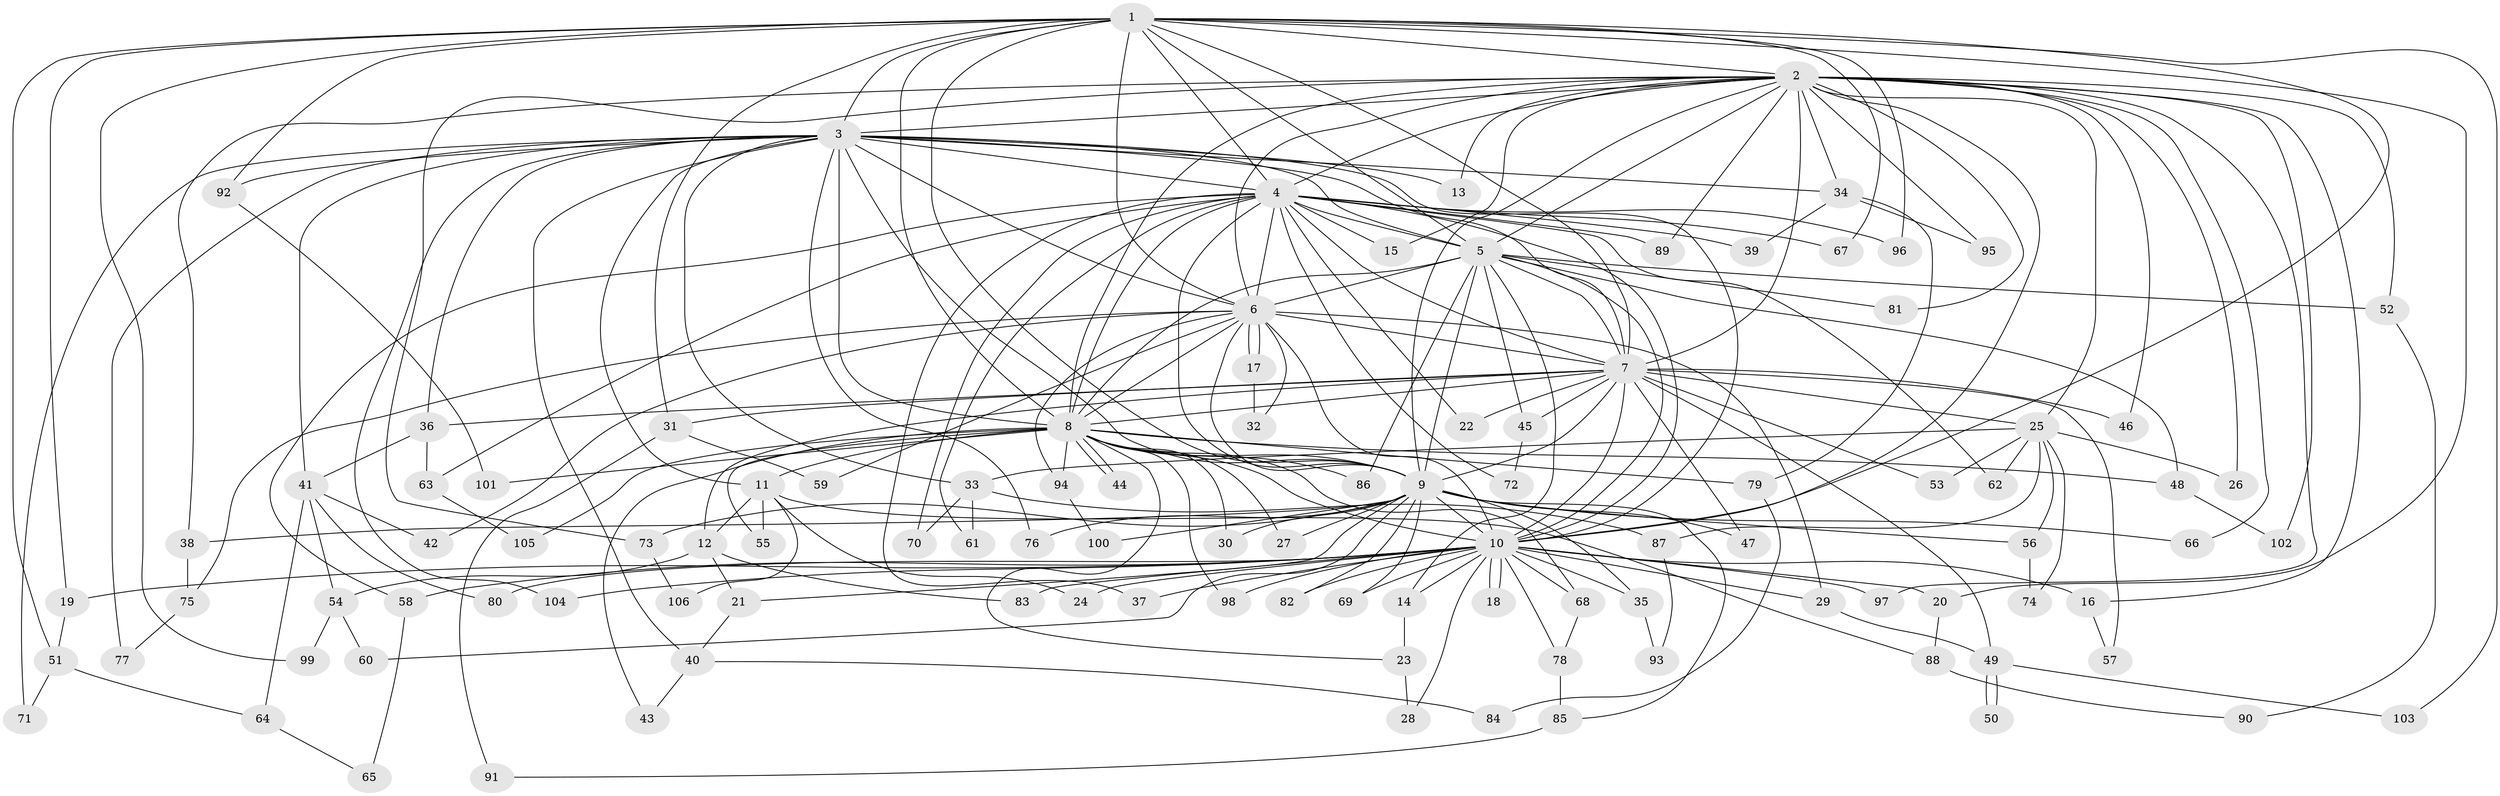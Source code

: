 // coarse degree distribution, {31: 0.011494252873563218, 22: 0.034482758620689655, 19: 0.011494252873563218, 14: 0.011494252873563218, 16: 0.011494252873563218, 23: 0.011494252873563218, 28: 0.011494252873563218, 7: 0.022988505747126436, 5: 0.04597701149425287, 2: 0.5172413793103449, 3: 0.22988505747126436, 4: 0.04597701149425287, 1: 0.034482758620689655}
// Generated by graph-tools (version 1.1) at 2025/41/03/06/25 10:41:41]
// undirected, 106 vertices, 237 edges
graph export_dot {
graph [start="1"]
  node [color=gray90,style=filled];
  1;
  2;
  3;
  4;
  5;
  6;
  7;
  8;
  9;
  10;
  11;
  12;
  13;
  14;
  15;
  16;
  17;
  18;
  19;
  20;
  21;
  22;
  23;
  24;
  25;
  26;
  27;
  28;
  29;
  30;
  31;
  32;
  33;
  34;
  35;
  36;
  37;
  38;
  39;
  40;
  41;
  42;
  43;
  44;
  45;
  46;
  47;
  48;
  49;
  50;
  51;
  52;
  53;
  54;
  55;
  56;
  57;
  58;
  59;
  60;
  61;
  62;
  63;
  64;
  65;
  66;
  67;
  68;
  69;
  70;
  71;
  72;
  73;
  74;
  75;
  76;
  77;
  78;
  79;
  80;
  81;
  82;
  83;
  84;
  85;
  86;
  87;
  88;
  89;
  90;
  91;
  92;
  93;
  94;
  95;
  96;
  97;
  98;
  99;
  100;
  101;
  102;
  103;
  104;
  105;
  106;
  1 -- 2;
  1 -- 3;
  1 -- 4;
  1 -- 5;
  1 -- 6;
  1 -- 7;
  1 -- 8;
  1 -- 9;
  1 -- 10;
  1 -- 19;
  1 -- 20;
  1 -- 31;
  1 -- 51;
  1 -- 67;
  1 -- 92;
  1 -- 96;
  1 -- 99;
  1 -- 103;
  2 -- 3;
  2 -- 4;
  2 -- 5;
  2 -- 6;
  2 -- 7;
  2 -- 8;
  2 -- 9;
  2 -- 10;
  2 -- 13;
  2 -- 15;
  2 -- 16;
  2 -- 25;
  2 -- 26;
  2 -- 34;
  2 -- 38;
  2 -- 46;
  2 -- 52;
  2 -- 66;
  2 -- 73;
  2 -- 81;
  2 -- 89;
  2 -- 95;
  2 -- 97;
  2 -- 102;
  3 -- 4;
  3 -- 5;
  3 -- 6;
  3 -- 7;
  3 -- 8;
  3 -- 9;
  3 -- 10;
  3 -- 11;
  3 -- 13;
  3 -- 33;
  3 -- 34;
  3 -- 36;
  3 -- 40;
  3 -- 41;
  3 -- 71;
  3 -- 76;
  3 -- 77;
  3 -- 92;
  3 -- 104;
  4 -- 5;
  4 -- 6;
  4 -- 7;
  4 -- 8;
  4 -- 9;
  4 -- 10;
  4 -- 15;
  4 -- 22;
  4 -- 37;
  4 -- 39;
  4 -- 58;
  4 -- 61;
  4 -- 62;
  4 -- 63;
  4 -- 67;
  4 -- 70;
  4 -- 72;
  4 -- 89;
  4 -- 96;
  5 -- 6;
  5 -- 7;
  5 -- 8;
  5 -- 9;
  5 -- 10;
  5 -- 14;
  5 -- 45;
  5 -- 48;
  5 -- 52;
  5 -- 81;
  5 -- 86;
  6 -- 7;
  6 -- 8;
  6 -- 9;
  6 -- 10;
  6 -- 17;
  6 -- 17;
  6 -- 29;
  6 -- 32;
  6 -- 42;
  6 -- 59;
  6 -- 75;
  6 -- 94;
  7 -- 8;
  7 -- 9;
  7 -- 10;
  7 -- 12;
  7 -- 22;
  7 -- 25;
  7 -- 31;
  7 -- 36;
  7 -- 45;
  7 -- 46;
  7 -- 47;
  7 -- 49;
  7 -- 53;
  7 -- 57;
  8 -- 9;
  8 -- 10;
  8 -- 11;
  8 -- 23;
  8 -- 27;
  8 -- 30;
  8 -- 43;
  8 -- 44;
  8 -- 44;
  8 -- 48;
  8 -- 55;
  8 -- 68;
  8 -- 79;
  8 -- 86;
  8 -- 94;
  8 -- 98;
  8 -- 101;
  8 -- 105;
  9 -- 10;
  9 -- 21;
  9 -- 27;
  9 -- 30;
  9 -- 35;
  9 -- 38;
  9 -- 47;
  9 -- 56;
  9 -- 60;
  9 -- 66;
  9 -- 69;
  9 -- 73;
  9 -- 76;
  9 -- 82;
  9 -- 85;
  9 -- 100;
  10 -- 14;
  10 -- 16;
  10 -- 18;
  10 -- 18;
  10 -- 19;
  10 -- 20;
  10 -- 24;
  10 -- 28;
  10 -- 29;
  10 -- 35;
  10 -- 37;
  10 -- 58;
  10 -- 68;
  10 -- 69;
  10 -- 78;
  10 -- 80;
  10 -- 82;
  10 -- 83;
  10 -- 97;
  10 -- 98;
  10 -- 104;
  11 -- 12;
  11 -- 24;
  11 -- 55;
  11 -- 88;
  11 -- 106;
  12 -- 21;
  12 -- 54;
  12 -- 83;
  14 -- 23;
  16 -- 57;
  17 -- 32;
  19 -- 51;
  20 -- 88;
  21 -- 40;
  23 -- 28;
  25 -- 26;
  25 -- 33;
  25 -- 53;
  25 -- 56;
  25 -- 62;
  25 -- 74;
  25 -- 87;
  29 -- 49;
  31 -- 59;
  31 -- 91;
  33 -- 61;
  33 -- 70;
  33 -- 87;
  34 -- 39;
  34 -- 79;
  34 -- 95;
  35 -- 93;
  36 -- 41;
  36 -- 63;
  38 -- 75;
  40 -- 43;
  40 -- 84;
  41 -- 42;
  41 -- 54;
  41 -- 64;
  41 -- 80;
  45 -- 72;
  48 -- 102;
  49 -- 50;
  49 -- 50;
  49 -- 103;
  51 -- 64;
  51 -- 71;
  52 -- 90;
  54 -- 60;
  54 -- 99;
  56 -- 74;
  58 -- 65;
  63 -- 105;
  64 -- 65;
  68 -- 78;
  73 -- 106;
  75 -- 77;
  78 -- 85;
  79 -- 84;
  85 -- 91;
  87 -- 93;
  88 -- 90;
  92 -- 101;
  94 -- 100;
}
